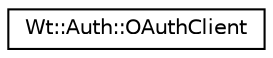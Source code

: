 digraph "Graphical Class Hierarchy"
{
 // LATEX_PDF_SIZE
  edge [fontname="Helvetica",fontsize="10",labelfontname="Helvetica",labelfontsize="10"];
  node [fontname="Helvetica",fontsize="10",shape=record];
  rankdir="LR";
  Node0 [label="Wt::Auth::OAuthClient",height=0.2,width=0.4,color="black", fillcolor="white", style="filled",URL="$classWt_1_1Auth_1_1OAuthClient.html",tooltip=" "];
}
